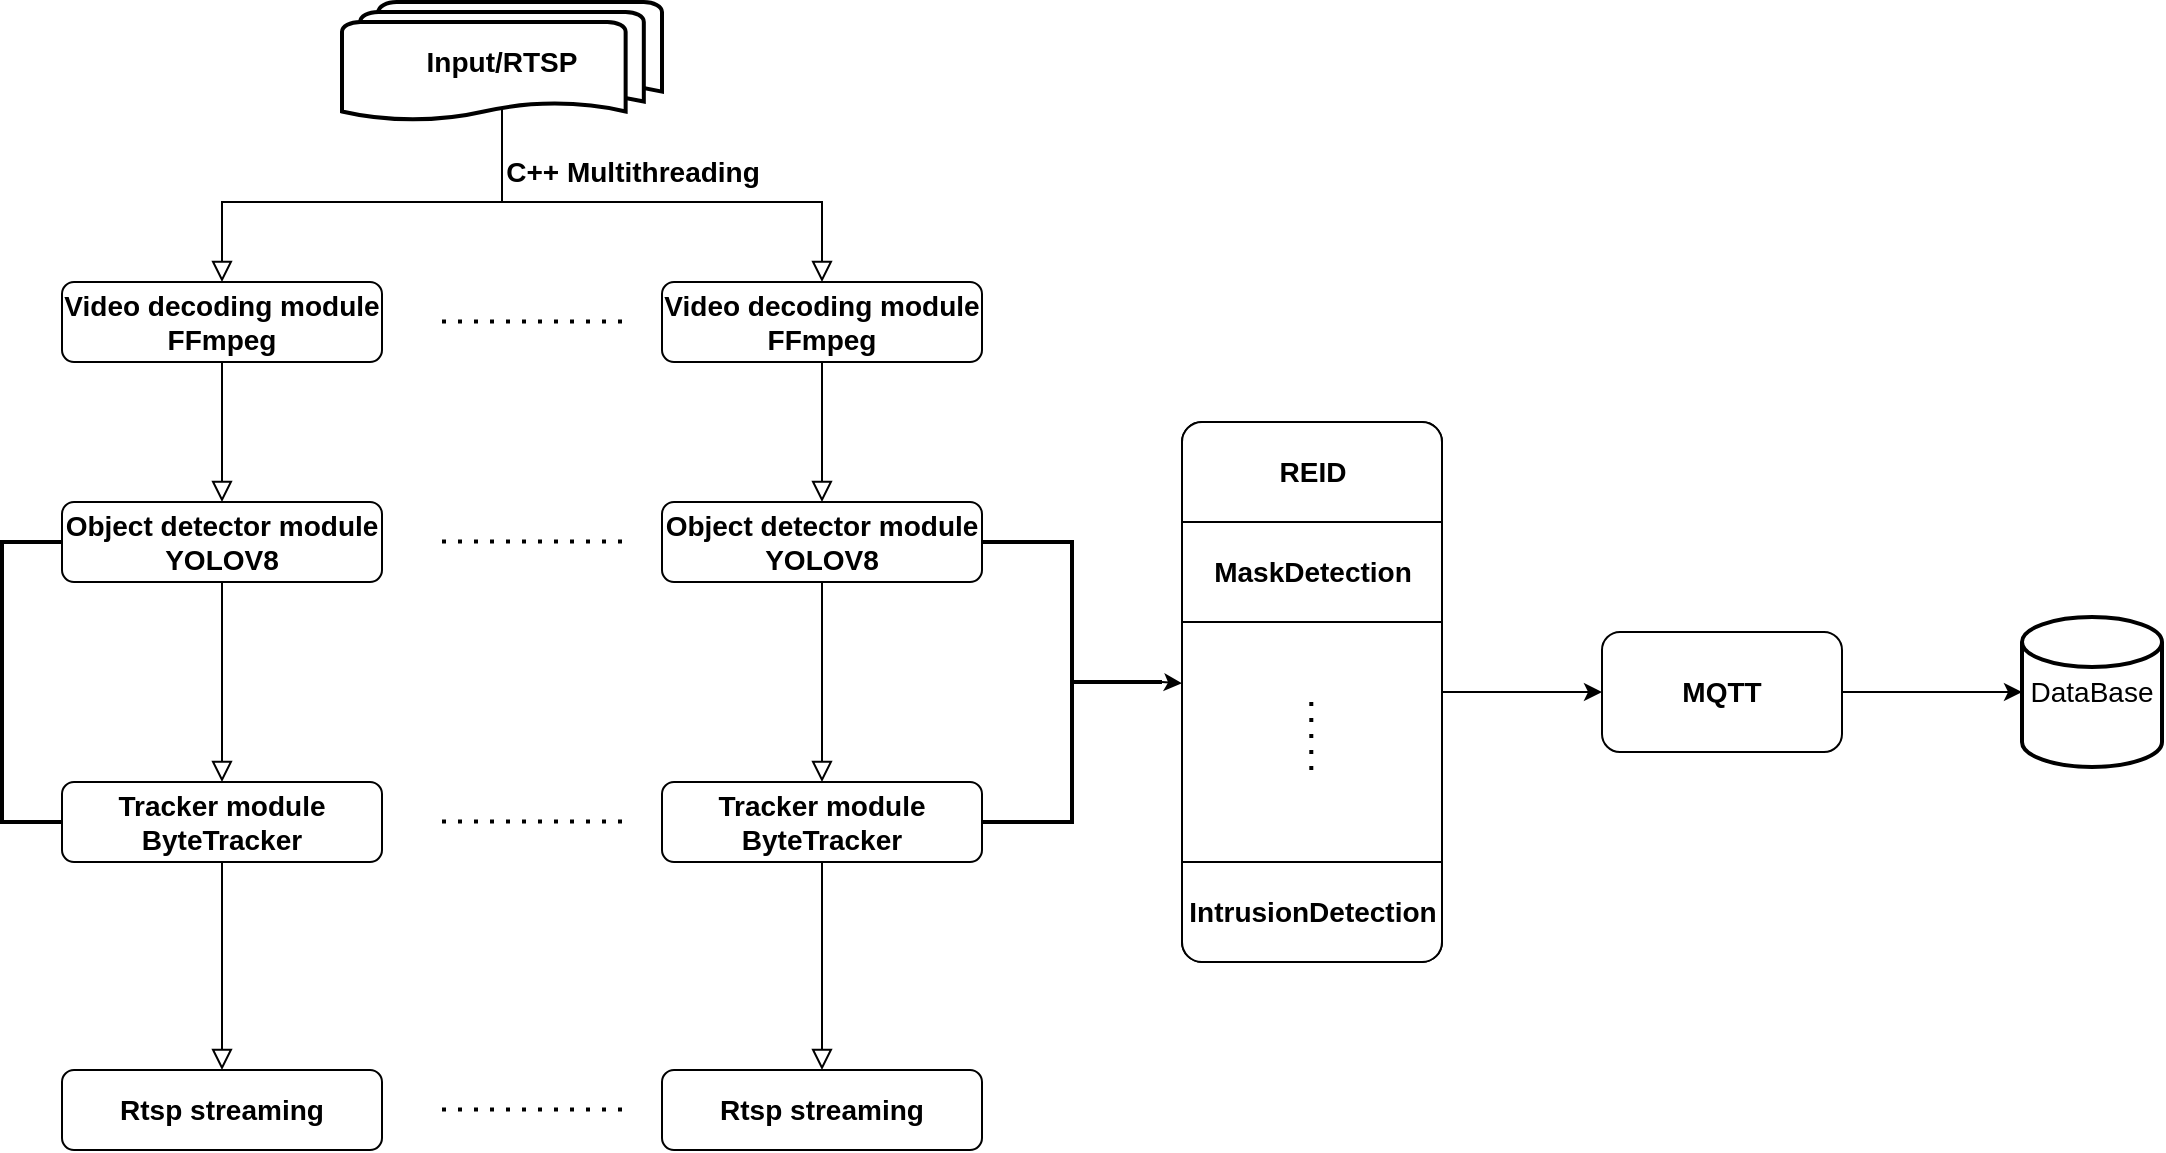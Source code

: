 <mxfile version="20.8.20" type="github">
  <diagram id="C5RBs43oDa-KdzZeNtuy" name="Page-1">
    <mxGraphModel dx="1430" dy="792" grid="1" gridSize="10" guides="1" tooltips="1" connect="1" arrows="1" fold="1" page="1" pageScale="1" pageWidth="1169" pageHeight="827" math="0" shadow="0">
      <root>
        <mxCell id="WIyWlLk6GJQsqaUBKTNV-0" />
        <mxCell id="WIyWlLk6GJQsqaUBKTNV-1" parent="WIyWlLk6GJQsqaUBKTNV-0" />
        <mxCell id="WIyWlLk6GJQsqaUBKTNV-2" value="" style="rounded=0;html=1;jettySize=auto;orthogonalLoop=1;fontSize=14;endArrow=block;endFill=0;endSize=8;strokeWidth=1;shadow=0;labelBackgroundColor=none;edgeStyle=orthogonalEdgeStyle;exitX=0.5;exitY=0.88;exitDx=0;exitDy=0;exitPerimeter=0;fontStyle=1" parent="WIyWlLk6GJQsqaUBKTNV-1" source="Zim9T-EeI6xXf0g0qFfT-13" target="Zim9T-EeI6xXf0g0qFfT-5" edge="1">
          <mxGeometry relative="1" as="geometry">
            <mxPoint x="230" y="100" as="sourcePoint" />
            <mxPoint x="230" y="170" as="targetPoint" />
          </mxGeometry>
        </mxCell>
        <mxCell id="WIyWlLk6GJQsqaUBKTNV-12" value="Object detector module&lt;br style=&quot;border-color: var(--border-color);&quot;&gt;YOLOV8" style="rounded=1;whiteSpace=wrap;html=1;fontSize=14;glass=0;strokeWidth=1;shadow=0;fontStyle=1" parent="WIyWlLk6GJQsqaUBKTNV-1" vertex="1">
          <mxGeometry x="70" y="280" width="160" height="40" as="geometry" />
        </mxCell>
        <mxCell id="Zim9T-EeI6xXf0g0qFfT-1" value="" style="rounded=0;html=1;jettySize=auto;orthogonalLoop=1;fontSize=14;endArrow=block;endFill=0;endSize=8;strokeWidth=1;shadow=0;labelBackgroundColor=none;edgeStyle=orthogonalEdgeStyle;exitX=0.5;exitY=1;exitDx=0;exitDy=0;fontStyle=1" edge="1" parent="WIyWlLk6GJQsqaUBKTNV-1" source="Zim9T-EeI6xXf0g0qFfT-5" target="WIyWlLk6GJQsqaUBKTNV-12">
          <mxGeometry relative="1" as="geometry">
            <mxPoint x="150" y="230" as="sourcePoint" />
            <mxPoint x="139.76" y="260" as="targetPoint" />
          </mxGeometry>
        </mxCell>
        <mxCell id="Zim9T-EeI6xXf0g0qFfT-5" value="Video decoding module&lt;br&gt;FFmpeg" style="rounded=1;whiteSpace=wrap;html=1;fontSize=14;glass=0;strokeWidth=1;shadow=0;fontStyle=1" vertex="1" parent="WIyWlLk6GJQsqaUBKTNV-1">
          <mxGeometry x="70" y="170" width="160" height="40" as="geometry" />
        </mxCell>
        <mxCell id="Zim9T-EeI6xXf0g0qFfT-6" value="Tracker module&lt;br&gt;ByteTracker" style="rounded=1;whiteSpace=wrap;html=1;fontSize=14;glass=0;strokeWidth=1;shadow=0;fontStyle=1" vertex="1" parent="WIyWlLk6GJQsqaUBKTNV-1">
          <mxGeometry x="70" y="420" width="160" height="40" as="geometry" />
        </mxCell>
        <mxCell id="Zim9T-EeI6xXf0g0qFfT-7" value="" style="rounded=0;html=1;jettySize=auto;orthogonalLoop=1;fontSize=14;endArrow=block;endFill=0;endSize=8;strokeWidth=1;shadow=0;labelBackgroundColor=none;edgeStyle=orthogonalEdgeStyle;fontStyle=1" edge="1" parent="WIyWlLk6GJQsqaUBKTNV-1" source="WIyWlLk6GJQsqaUBKTNV-12" target="Zim9T-EeI6xXf0g0qFfT-6">
          <mxGeometry relative="1" as="geometry">
            <mxPoint x="149.76" y="320" as="sourcePoint" />
            <mxPoint x="149.76" y="390" as="targetPoint" />
          </mxGeometry>
        </mxCell>
        <mxCell id="Zim9T-EeI6xXf0g0qFfT-8" value="Rtsp streaming" style="rounded=1;whiteSpace=wrap;html=1;fontSize=14;glass=0;strokeWidth=1;shadow=0;fontStyle=1" vertex="1" parent="WIyWlLk6GJQsqaUBKTNV-1">
          <mxGeometry x="70" y="564" width="160" height="40" as="geometry" />
        </mxCell>
        <mxCell id="Zim9T-EeI6xXf0g0qFfT-9" value="" style="rounded=0;html=1;jettySize=auto;orthogonalLoop=1;fontSize=14;endArrow=block;endFill=0;endSize=8;strokeWidth=1;shadow=0;labelBackgroundColor=none;edgeStyle=orthogonalEdgeStyle;entryX=0.5;entryY=0;entryDx=0;entryDy=0;fontStyle=1" edge="1" parent="WIyWlLk6GJQsqaUBKTNV-1" source="Zim9T-EeI6xXf0g0qFfT-6" target="Zim9T-EeI6xXf0g0qFfT-8">
          <mxGeometry relative="1" as="geometry">
            <mxPoint x="149.76" y="430" as="sourcePoint" />
            <mxPoint x="149.76" y="500" as="targetPoint" />
          </mxGeometry>
        </mxCell>
        <mxCell id="Zim9T-EeI6xXf0g0qFfT-13" value="Input/RTSP" style="strokeWidth=2;html=1;shape=mxgraph.flowchart.multi-document;whiteSpace=wrap;fontSize=14;fontStyle=1" vertex="1" parent="WIyWlLk6GJQsqaUBKTNV-1">
          <mxGeometry x="210" y="30" width="160" height="60" as="geometry" />
        </mxCell>
        <mxCell id="Zim9T-EeI6xXf0g0qFfT-15" value="Object detector module&lt;br&gt;YOLOV8" style="rounded=1;whiteSpace=wrap;html=1;fontSize=14;glass=0;strokeWidth=1;shadow=0;fontStyle=1" vertex="1" parent="WIyWlLk6GJQsqaUBKTNV-1">
          <mxGeometry x="370" y="280" width="160" height="40" as="geometry" />
        </mxCell>
        <mxCell id="Zim9T-EeI6xXf0g0qFfT-16" value="" style="rounded=0;html=1;jettySize=auto;orthogonalLoop=1;fontSize=14;endArrow=block;endFill=0;endSize=8;strokeWidth=1;shadow=0;labelBackgroundColor=none;edgeStyle=orthogonalEdgeStyle;exitX=0.5;exitY=1;exitDx=0;exitDy=0;fontStyle=1" edge="1" parent="WIyWlLk6GJQsqaUBKTNV-1" source="Zim9T-EeI6xXf0g0qFfT-17" target="Zim9T-EeI6xXf0g0qFfT-15">
          <mxGeometry relative="1" as="geometry">
            <mxPoint x="450" y="230" as="sourcePoint" />
            <mxPoint x="439.76" y="260" as="targetPoint" />
          </mxGeometry>
        </mxCell>
        <mxCell id="Zim9T-EeI6xXf0g0qFfT-17" value="Video decoding module&lt;br style=&quot;border-color: var(--border-color);&quot;&gt;FFmpeg" style="rounded=1;whiteSpace=wrap;html=1;fontSize=14;glass=0;strokeWidth=1;shadow=0;fontStyle=1" vertex="1" parent="WIyWlLk6GJQsqaUBKTNV-1">
          <mxGeometry x="370" y="170" width="160" height="40" as="geometry" />
        </mxCell>
        <mxCell id="Zim9T-EeI6xXf0g0qFfT-18" value="Tracker module&lt;br style=&quot;border-color: var(--border-color);&quot;&gt;ByteTracker" style="rounded=1;whiteSpace=wrap;html=1;fontSize=14;glass=0;strokeWidth=1;shadow=0;fontStyle=1" vertex="1" parent="WIyWlLk6GJQsqaUBKTNV-1">
          <mxGeometry x="370" y="420" width="160" height="40" as="geometry" />
        </mxCell>
        <mxCell id="Zim9T-EeI6xXf0g0qFfT-19" value="" style="rounded=0;html=1;jettySize=auto;orthogonalLoop=1;fontSize=14;endArrow=block;endFill=0;endSize=8;strokeWidth=1;shadow=0;labelBackgroundColor=none;edgeStyle=orthogonalEdgeStyle;fontStyle=1" edge="1" parent="WIyWlLk6GJQsqaUBKTNV-1" source="Zim9T-EeI6xXf0g0qFfT-15" target="Zim9T-EeI6xXf0g0qFfT-18">
          <mxGeometry relative="1" as="geometry">
            <mxPoint x="449.76" y="320" as="sourcePoint" />
            <mxPoint x="449.76" y="390" as="targetPoint" />
          </mxGeometry>
        </mxCell>
        <mxCell id="Zim9T-EeI6xXf0g0qFfT-20" value="Rtsp streaming" style="rounded=1;whiteSpace=wrap;html=1;fontSize=14;glass=0;strokeWidth=1;shadow=0;fontStyle=1" vertex="1" parent="WIyWlLk6GJQsqaUBKTNV-1">
          <mxGeometry x="370" y="564" width="160" height="40" as="geometry" />
        </mxCell>
        <mxCell id="Zim9T-EeI6xXf0g0qFfT-21" value="" style="rounded=0;html=1;jettySize=auto;orthogonalLoop=1;fontSize=14;endArrow=block;endFill=0;endSize=8;strokeWidth=1;shadow=0;labelBackgroundColor=none;edgeStyle=orthogonalEdgeStyle;entryX=0.5;entryY=0;entryDx=0;entryDy=0;fontStyle=1" edge="1" parent="WIyWlLk6GJQsqaUBKTNV-1" source="Zim9T-EeI6xXf0g0qFfT-18" target="Zim9T-EeI6xXf0g0qFfT-20">
          <mxGeometry relative="1" as="geometry">
            <mxPoint x="449.76" y="430" as="sourcePoint" />
            <mxPoint x="449.76" y="500" as="targetPoint" />
          </mxGeometry>
        </mxCell>
        <mxCell id="Zim9T-EeI6xXf0g0qFfT-23" value="" style="rounded=0;html=1;jettySize=auto;orthogonalLoop=1;fontSize=14;endArrow=block;endFill=0;endSize=8;strokeWidth=1;shadow=0;labelBackgroundColor=none;edgeStyle=orthogonalEdgeStyle;exitX=0.5;exitY=0.88;exitDx=0;exitDy=0;exitPerimeter=0;fontStyle=1" edge="1" parent="WIyWlLk6GJQsqaUBKTNV-1" source="Zim9T-EeI6xXf0g0qFfT-13" target="Zim9T-EeI6xXf0g0qFfT-17">
          <mxGeometry relative="1" as="geometry">
            <mxPoint x="280" y="90" as="sourcePoint" />
            <mxPoint x="160" y="180" as="targetPoint" />
            <Array as="points">
              <mxPoint x="290" y="130" />
              <mxPoint x="450" y="130" />
            </Array>
          </mxGeometry>
        </mxCell>
        <mxCell id="Zim9T-EeI6xXf0g0qFfT-24" value="" style="endArrow=none;dashed=1;html=1;dashPattern=1 3;strokeWidth=2;rounded=0;fontSize=14;fontStyle=1" edge="1" parent="WIyWlLk6GJQsqaUBKTNV-1">
          <mxGeometry width="50" height="50" relative="1" as="geometry">
            <mxPoint x="260" y="189.76" as="sourcePoint" />
            <mxPoint x="350" y="189.76" as="targetPoint" />
          </mxGeometry>
        </mxCell>
        <mxCell id="Zim9T-EeI6xXf0g0qFfT-25" value="" style="endArrow=none;dashed=1;html=1;dashPattern=1 3;strokeWidth=2;rounded=0;fontSize=14;fontStyle=1" edge="1" parent="WIyWlLk6GJQsqaUBKTNV-1">
          <mxGeometry width="50" height="50" relative="1" as="geometry">
            <mxPoint x="260" y="299.76" as="sourcePoint" />
            <mxPoint x="350" y="299.76" as="targetPoint" />
          </mxGeometry>
        </mxCell>
        <mxCell id="Zim9T-EeI6xXf0g0qFfT-26" value="" style="endArrow=none;dashed=1;html=1;dashPattern=1 3;strokeWidth=2;rounded=0;fontSize=14;fontStyle=1" edge="1" parent="WIyWlLk6GJQsqaUBKTNV-1">
          <mxGeometry width="50" height="50" relative="1" as="geometry">
            <mxPoint x="260" y="583.76" as="sourcePoint" />
            <mxPoint x="350" y="583.76" as="targetPoint" />
          </mxGeometry>
        </mxCell>
        <mxCell id="Zim9T-EeI6xXf0g0qFfT-27" value="" style="endArrow=none;dashed=1;html=1;dashPattern=1 3;strokeWidth=2;rounded=0;fontSize=14;fontStyle=1" edge="1" parent="WIyWlLk6GJQsqaUBKTNV-1">
          <mxGeometry width="50" height="50" relative="1" as="geometry">
            <mxPoint x="260" y="439.76" as="sourcePoint" />
            <mxPoint x="350" y="439.76" as="targetPoint" />
          </mxGeometry>
        </mxCell>
        <mxCell id="Zim9T-EeI6xXf0g0qFfT-28" value="C++&amp;nbsp;Multithreading" style="text;html=1;align=center;verticalAlign=middle;resizable=0;points=[];autosize=1;strokeColor=none;fillColor=none;fontSize=14;fontStyle=1" vertex="1" parent="WIyWlLk6GJQsqaUBKTNV-1">
          <mxGeometry x="280" y="100" width="150" height="30" as="geometry" />
        </mxCell>
        <mxCell id="Zim9T-EeI6xXf0g0qFfT-68" value="" style="strokeWidth=1;shadow=0;dashed=0;align=center;html=1;shape=mxgraph.mockup.rrect;rSize=10;labelBorderColor=#000000;fontSize=14;fontStyle=1" vertex="1" parent="WIyWlLk6GJQsqaUBKTNV-1">
          <mxGeometry x="630" y="240" width="130" height="270" as="geometry" />
        </mxCell>
        <mxCell id="Zim9T-EeI6xXf0g0qFfT-69" value="MaskDetection" style="strokeColor=inherit;fillColor=inherit;gradientColor=inherit;strokeWidth=1;shadow=0;dashed=0;align=center;html=1;shape=mxgraph.mockup.rrect;rSize=0;fontSize=14;fontColor=#000000;fontStyle=1;resizeWidth=1;" vertex="1" parent="Zim9T-EeI6xXf0g0qFfT-68">
          <mxGeometry width="130" height="50" relative="1" as="geometry">
            <mxPoint y="50" as="offset" />
          </mxGeometry>
        </mxCell>
        <mxCell id="Zim9T-EeI6xXf0g0qFfT-71" value="IntrusionDetection" style="strokeColor=inherit;fillColor=inherit;gradientColor=inherit;strokeWidth=1;shadow=0;dashed=0;align=center;html=1;shape=mxgraph.mockup.bottomButton;rSize=10;fontSize=14;fontColor=#000000;fontStyle=1;resizeWidth=1;" vertex="1" parent="Zim9T-EeI6xXf0g0qFfT-68">
          <mxGeometry y="1" width="130" height="50" relative="1" as="geometry">
            <mxPoint y="-50" as="offset" />
          </mxGeometry>
        </mxCell>
        <mxCell id="Zim9T-EeI6xXf0g0qFfT-74" value="REID" style="strokeColor=inherit;fillColor=inherit;gradientColor=inherit;strokeWidth=1;shadow=0;dashed=0;align=center;html=1;shape=mxgraph.mockup.bottomButton;rSize=10;fontSize=14;fontColor=#000000;fontStyle=1;resizeWidth=1;direction=west;" vertex="1" parent="Zim9T-EeI6xXf0g0qFfT-68">
          <mxGeometry width="130" height="50" as="geometry" />
        </mxCell>
        <mxCell id="Zim9T-EeI6xXf0g0qFfT-77" value="" style="endArrow=none;dashed=1;html=1;dashPattern=1 3;strokeWidth=2;rounded=0;fontSize=14;fontStyle=1" edge="1" parent="Zim9T-EeI6xXf0g0qFfT-68">
          <mxGeometry width="50" height="50" relative="1" as="geometry">
            <mxPoint x="64.652" y="174" as="sourcePoint" />
            <mxPoint x="64.652" y="134" as="targetPoint" />
          </mxGeometry>
        </mxCell>
        <mxCell id="Zim9T-EeI6xXf0g0qFfT-84" value="" style="edgeStyle=orthogonalEdgeStyle;rounded=0;orthogonalLoop=1;jettySize=auto;html=1;fontSize=14;fontColor=#000000;" edge="1" parent="WIyWlLk6GJQsqaUBKTNV-1" source="Zim9T-EeI6xXf0g0qFfT-78" target="Zim9T-EeI6xXf0g0qFfT-83">
          <mxGeometry relative="1" as="geometry" />
        </mxCell>
        <mxCell id="Zim9T-EeI6xXf0g0qFfT-78" value="MQTT" style="rounded=1;whiteSpace=wrap;html=1;labelBackgroundColor=none;labelBorderColor=none;fillColor=#FFFFFF;fontSize=14;fontStyle=1" vertex="1" parent="WIyWlLk6GJQsqaUBKTNV-1">
          <mxGeometry x="840" y="345" width="120" height="60" as="geometry" />
        </mxCell>
        <mxCell id="Zim9T-EeI6xXf0g0qFfT-79" value="" style="endArrow=classic;html=1;rounded=0;entryX=0;entryY=0.5;entryDx=0;entryDy=0;fontSize=14;fontStyle=1" edge="1" parent="WIyWlLk6GJQsqaUBKTNV-1" source="Zim9T-EeI6xXf0g0qFfT-68" target="Zim9T-EeI6xXf0g0qFfT-78">
          <mxGeometry width="50" height="50" relative="1" as="geometry">
            <mxPoint x="810" y="520" as="sourcePoint" />
            <mxPoint x="860" y="470" as="targetPoint" />
          </mxGeometry>
        </mxCell>
        <mxCell id="Zim9T-EeI6xXf0g0qFfT-81" value="" style="strokeWidth=2;html=1;shape=mxgraph.flowchart.annotation_2;align=left;labelPosition=right;pointerEvents=1;labelBackgroundColor=none;labelBorderColor=none;fillColor=#FFFFFF;direction=west;fontSize=14;fontStyle=1" vertex="1" parent="WIyWlLk6GJQsqaUBKTNV-1">
          <mxGeometry x="530" y="300" width="90" height="140" as="geometry" />
        </mxCell>
        <mxCell id="Zim9T-EeI6xXf0g0qFfT-82" value="" style="strokeWidth=2;html=1;shape=mxgraph.flowchart.annotation_1;align=left;pointerEvents=1;labelBackgroundColor=none;labelBorderColor=none;fillColor=#FFFFFF;fontSize=14;fontStyle=1" vertex="1" parent="WIyWlLk6GJQsqaUBKTNV-1">
          <mxGeometry x="40" y="300" width="30" height="140" as="geometry" />
        </mxCell>
        <mxCell id="Zim9T-EeI6xXf0g0qFfT-83" value="DataBase" style="strokeWidth=2;html=1;shape=mxgraph.flowchart.database;whiteSpace=wrap;labelBackgroundColor=none;labelBorderColor=none;fontSize=14;fontColor=#000000;fillColor=#FFFFFF;" vertex="1" parent="WIyWlLk6GJQsqaUBKTNV-1">
          <mxGeometry x="1050" y="337.5" width="70" height="75" as="geometry" />
        </mxCell>
        <mxCell id="Zim9T-EeI6xXf0g0qFfT-85" value="" style="endArrow=classic;html=1;rounded=0;fontSize=12;fontColor=#000000;exitX=0;exitY=0.5;exitDx=0;exitDy=0;exitPerimeter=0;" edge="1" parent="WIyWlLk6GJQsqaUBKTNV-1" source="Zim9T-EeI6xXf0g0qFfT-81" target="Zim9T-EeI6xXf0g0qFfT-68">
          <mxGeometry width="50" height="50" relative="1" as="geometry">
            <mxPoint x="670" y="670" as="sourcePoint" />
            <mxPoint x="720" y="620" as="targetPoint" />
          </mxGeometry>
        </mxCell>
      </root>
    </mxGraphModel>
  </diagram>
</mxfile>

